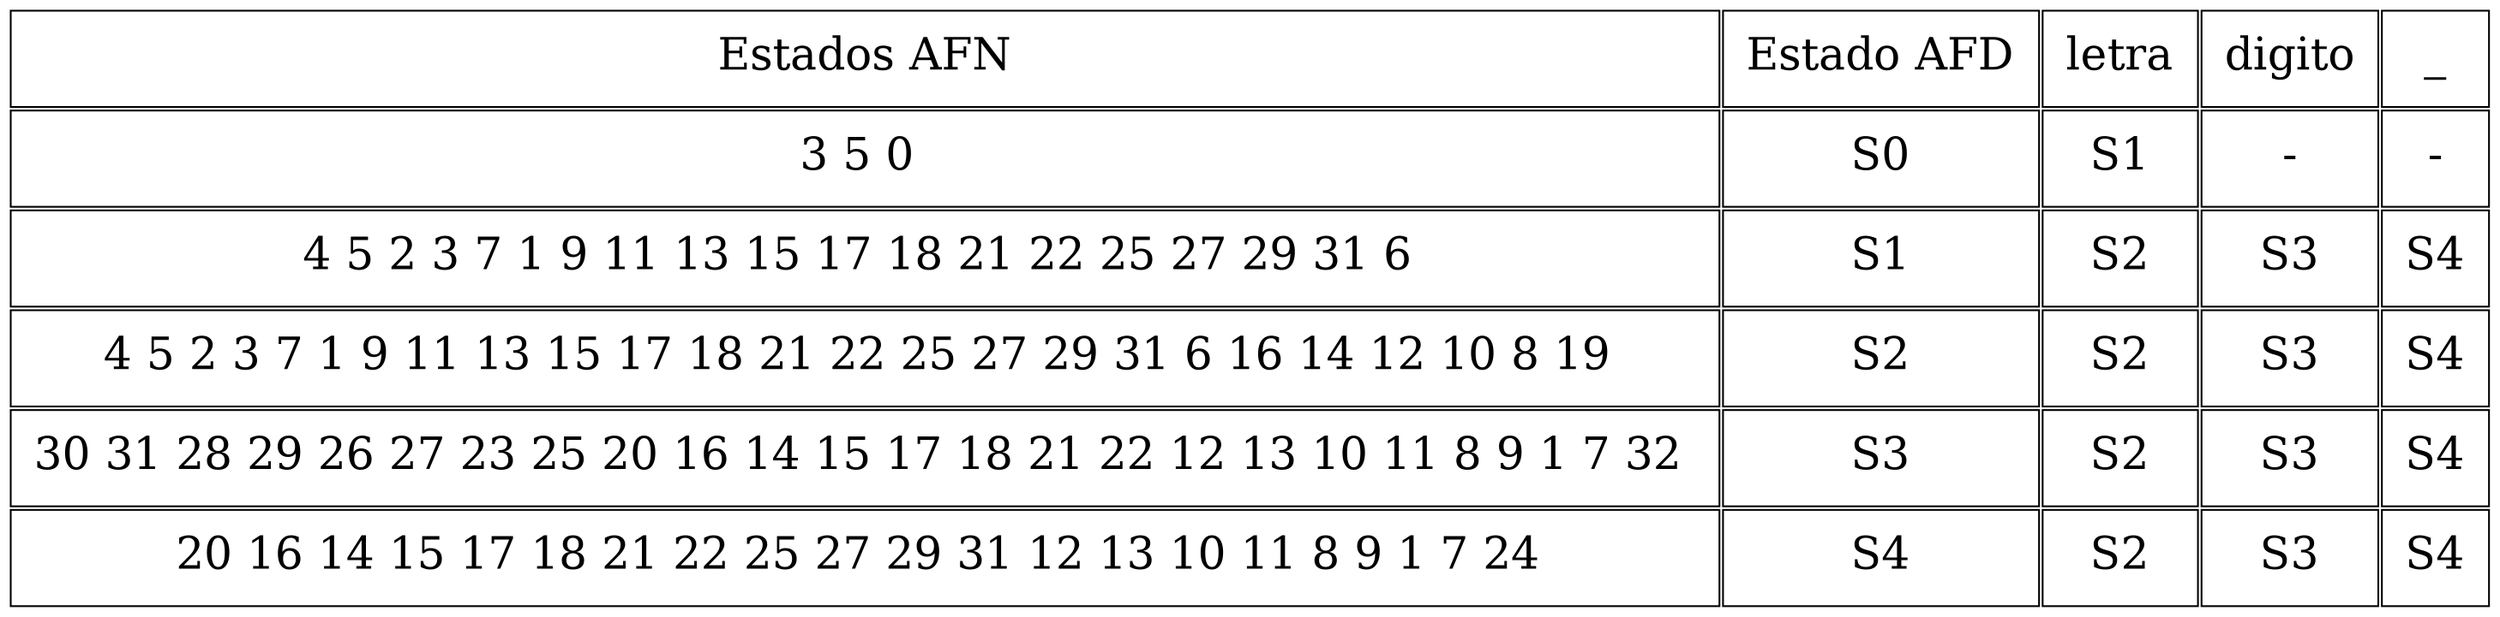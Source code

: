 digraph {
splines="line";
rankdir = TB;
node [shape=plain, height=0.5, width=1.5, fontsize=25];
graph[dpi=75];

N [label=<
<table border="0" cellborder="1" cellpadding="12">
  <tr><td>Estados AFN</td><td>Estado AFD</td><td>letra</td><td>digito</td><td>_</td></tr>
  <tr><td>3 5 0 </td><td>S0</td><td>S1</td><td> - </td><td> - </td></tr>
  <tr><td>4 5 2 3 7 1 9 11 13 15 17 18 21 22 25 27 29 31 6 </td><td>S1</td><td>S2</td><td>S3</td><td>S4</td></tr>
  <tr><td>4 5 2 3 7 1 9 11 13 15 17 18 21 22 25 27 29 31 6 16 14 12 10 8 19 </td><td>S2</td><td>S2</td><td>S3</td><td>S4</td></tr>
  <tr><td>30 31 28 29 26 27 23 25 20 16 14 15 17 18 21 22 12 13 10 11 8 9 1 7 32 </td><td>S3</td><td>S2</td><td>S3</td><td>S4</td></tr>
  <tr><td>20 16 14 15 17 18 21 22 25 27 29 31 12 13 10 11 8 9 1 7 24 </td><td>S4</td><td>S2</td><td>S3</td><td>S4</td></tr>
</table>>];
}